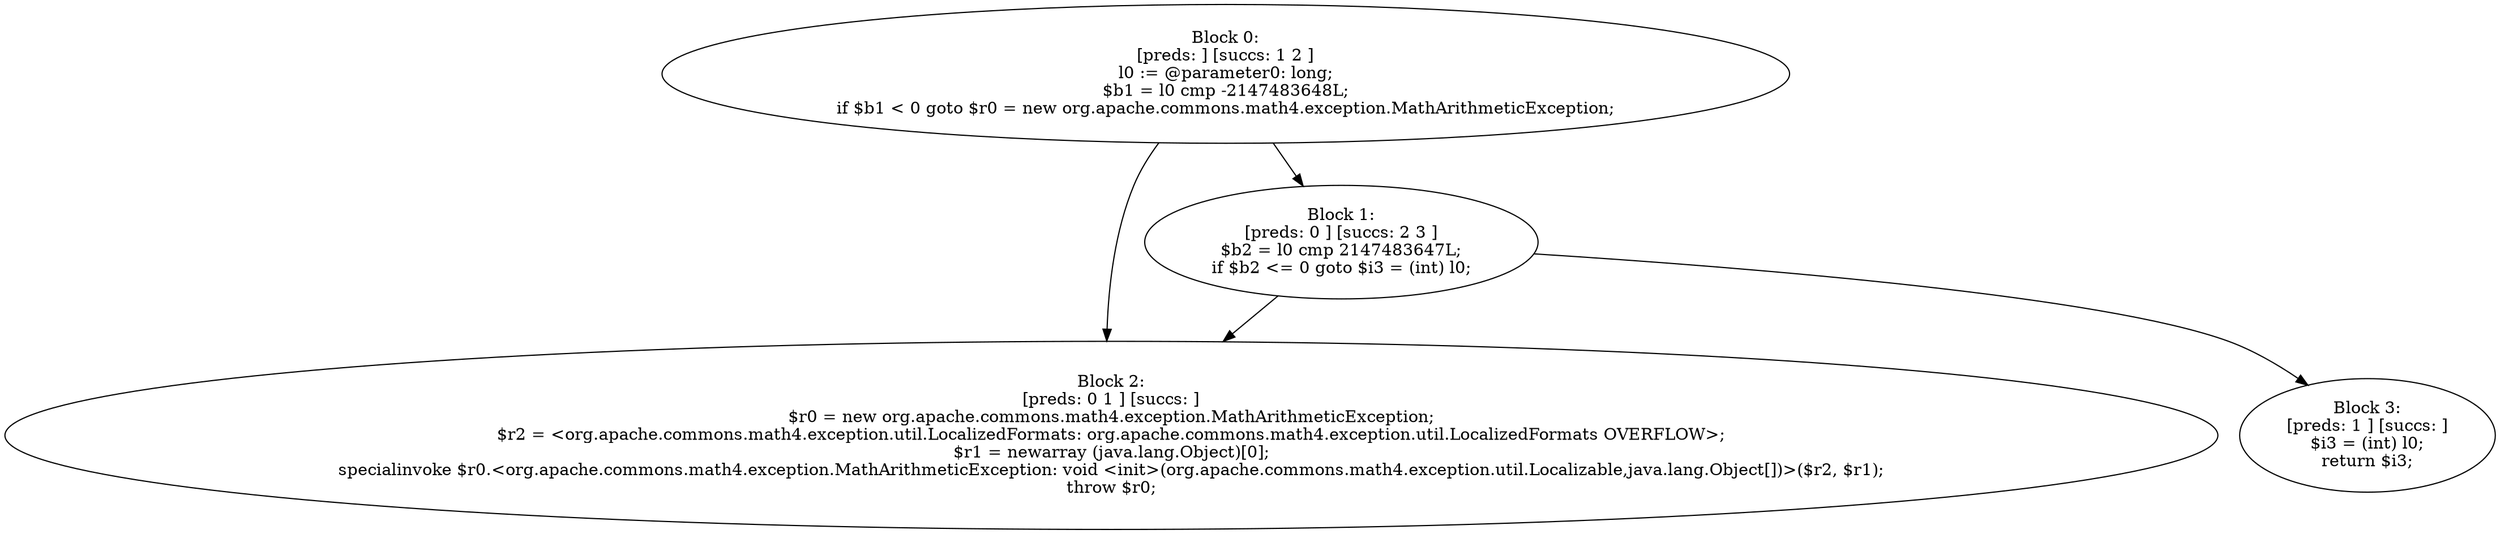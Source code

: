 digraph "unitGraph" {
    "Block 0:
[preds: ] [succs: 1 2 ]
l0 := @parameter0: long;
$b1 = l0 cmp -2147483648L;
if $b1 < 0 goto $r0 = new org.apache.commons.math4.exception.MathArithmeticException;
"
    "Block 1:
[preds: 0 ] [succs: 2 3 ]
$b2 = l0 cmp 2147483647L;
if $b2 <= 0 goto $i3 = (int) l0;
"
    "Block 2:
[preds: 0 1 ] [succs: ]
$r0 = new org.apache.commons.math4.exception.MathArithmeticException;
$r2 = <org.apache.commons.math4.exception.util.LocalizedFormats: org.apache.commons.math4.exception.util.LocalizedFormats OVERFLOW>;
$r1 = newarray (java.lang.Object)[0];
specialinvoke $r0.<org.apache.commons.math4.exception.MathArithmeticException: void <init>(org.apache.commons.math4.exception.util.Localizable,java.lang.Object[])>($r2, $r1);
throw $r0;
"
    "Block 3:
[preds: 1 ] [succs: ]
$i3 = (int) l0;
return $i3;
"
    "Block 0:
[preds: ] [succs: 1 2 ]
l0 := @parameter0: long;
$b1 = l0 cmp -2147483648L;
if $b1 < 0 goto $r0 = new org.apache.commons.math4.exception.MathArithmeticException;
"->"Block 1:
[preds: 0 ] [succs: 2 3 ]
$b2 = l0 cmp 2147483647L;
if $b2 <= 0 goto $i3 = (int) l0;
";
    "Block 0:
[preds: ] [succs: 1 2 ]
l0 := @parameter0: long;
$b1 = l0 cmp -2147483648L;
if $b1 < 0 goto $r0 = new org.apache.commons.math4.exception.MathArithmeticException;
"->"Block 2:
[preds: 0 1 ] [succs: ]
$r0 = new org.apache.commons.math4.exception.MathArithmeticException;
$r2 = <org.apache.commons.math4.exception.util.LocalizedFormats: org.apache.commons.math4.exception.util.LocalizedFormats OVERFLOW>;
$r1 = newarray (java.lang.Object)[0];
specialinvoke $r0.<org.apache.commons.math4.exception.MathArithmeticException: void <init>(org.apache.commons.math4.exception.util.Localizable,java.lang.Object[])>($r2, $r1);
throw $r0;
";
    "Block 1:
[preds: 0 ] [succs: 2 3 ]
$b2 = l0 cmp 2147483647L;
if $b2 <= 0 goto $i3 = (int) l0;
"->"Block 2:
[preds: 0 1 ] [succs: ]
$r0 = new org.apache.commons.math4.exception.MathArithmeticException;
$r2 = <org.apache.commons.math4.exception.util.LocalizedFormats: org.apache.commons.math4.exception.util.LocalizedFormats OVERFLOW>;
$r1 = newarray (java.lang.Object)[0];
specialinvoke $r0.<org.apache.commons.math4.exception.MathArithmeticException: void <init>(org.apache.commons.math4.exception.util.Localizable,java.lang.Object[])>($r2, $r1);
throw $r0;
";
    "Block 1:
[preds: 0 ] [succs: 2 3 ]
$b2 = l0 cmp 2147483647L;
if $b2 <= 0 goto $i3 = (int) l0;
"->"Block 3:
[preds: 1 ] [succs: ]
$i3 = (int) l0;
return $i3;
";
}
